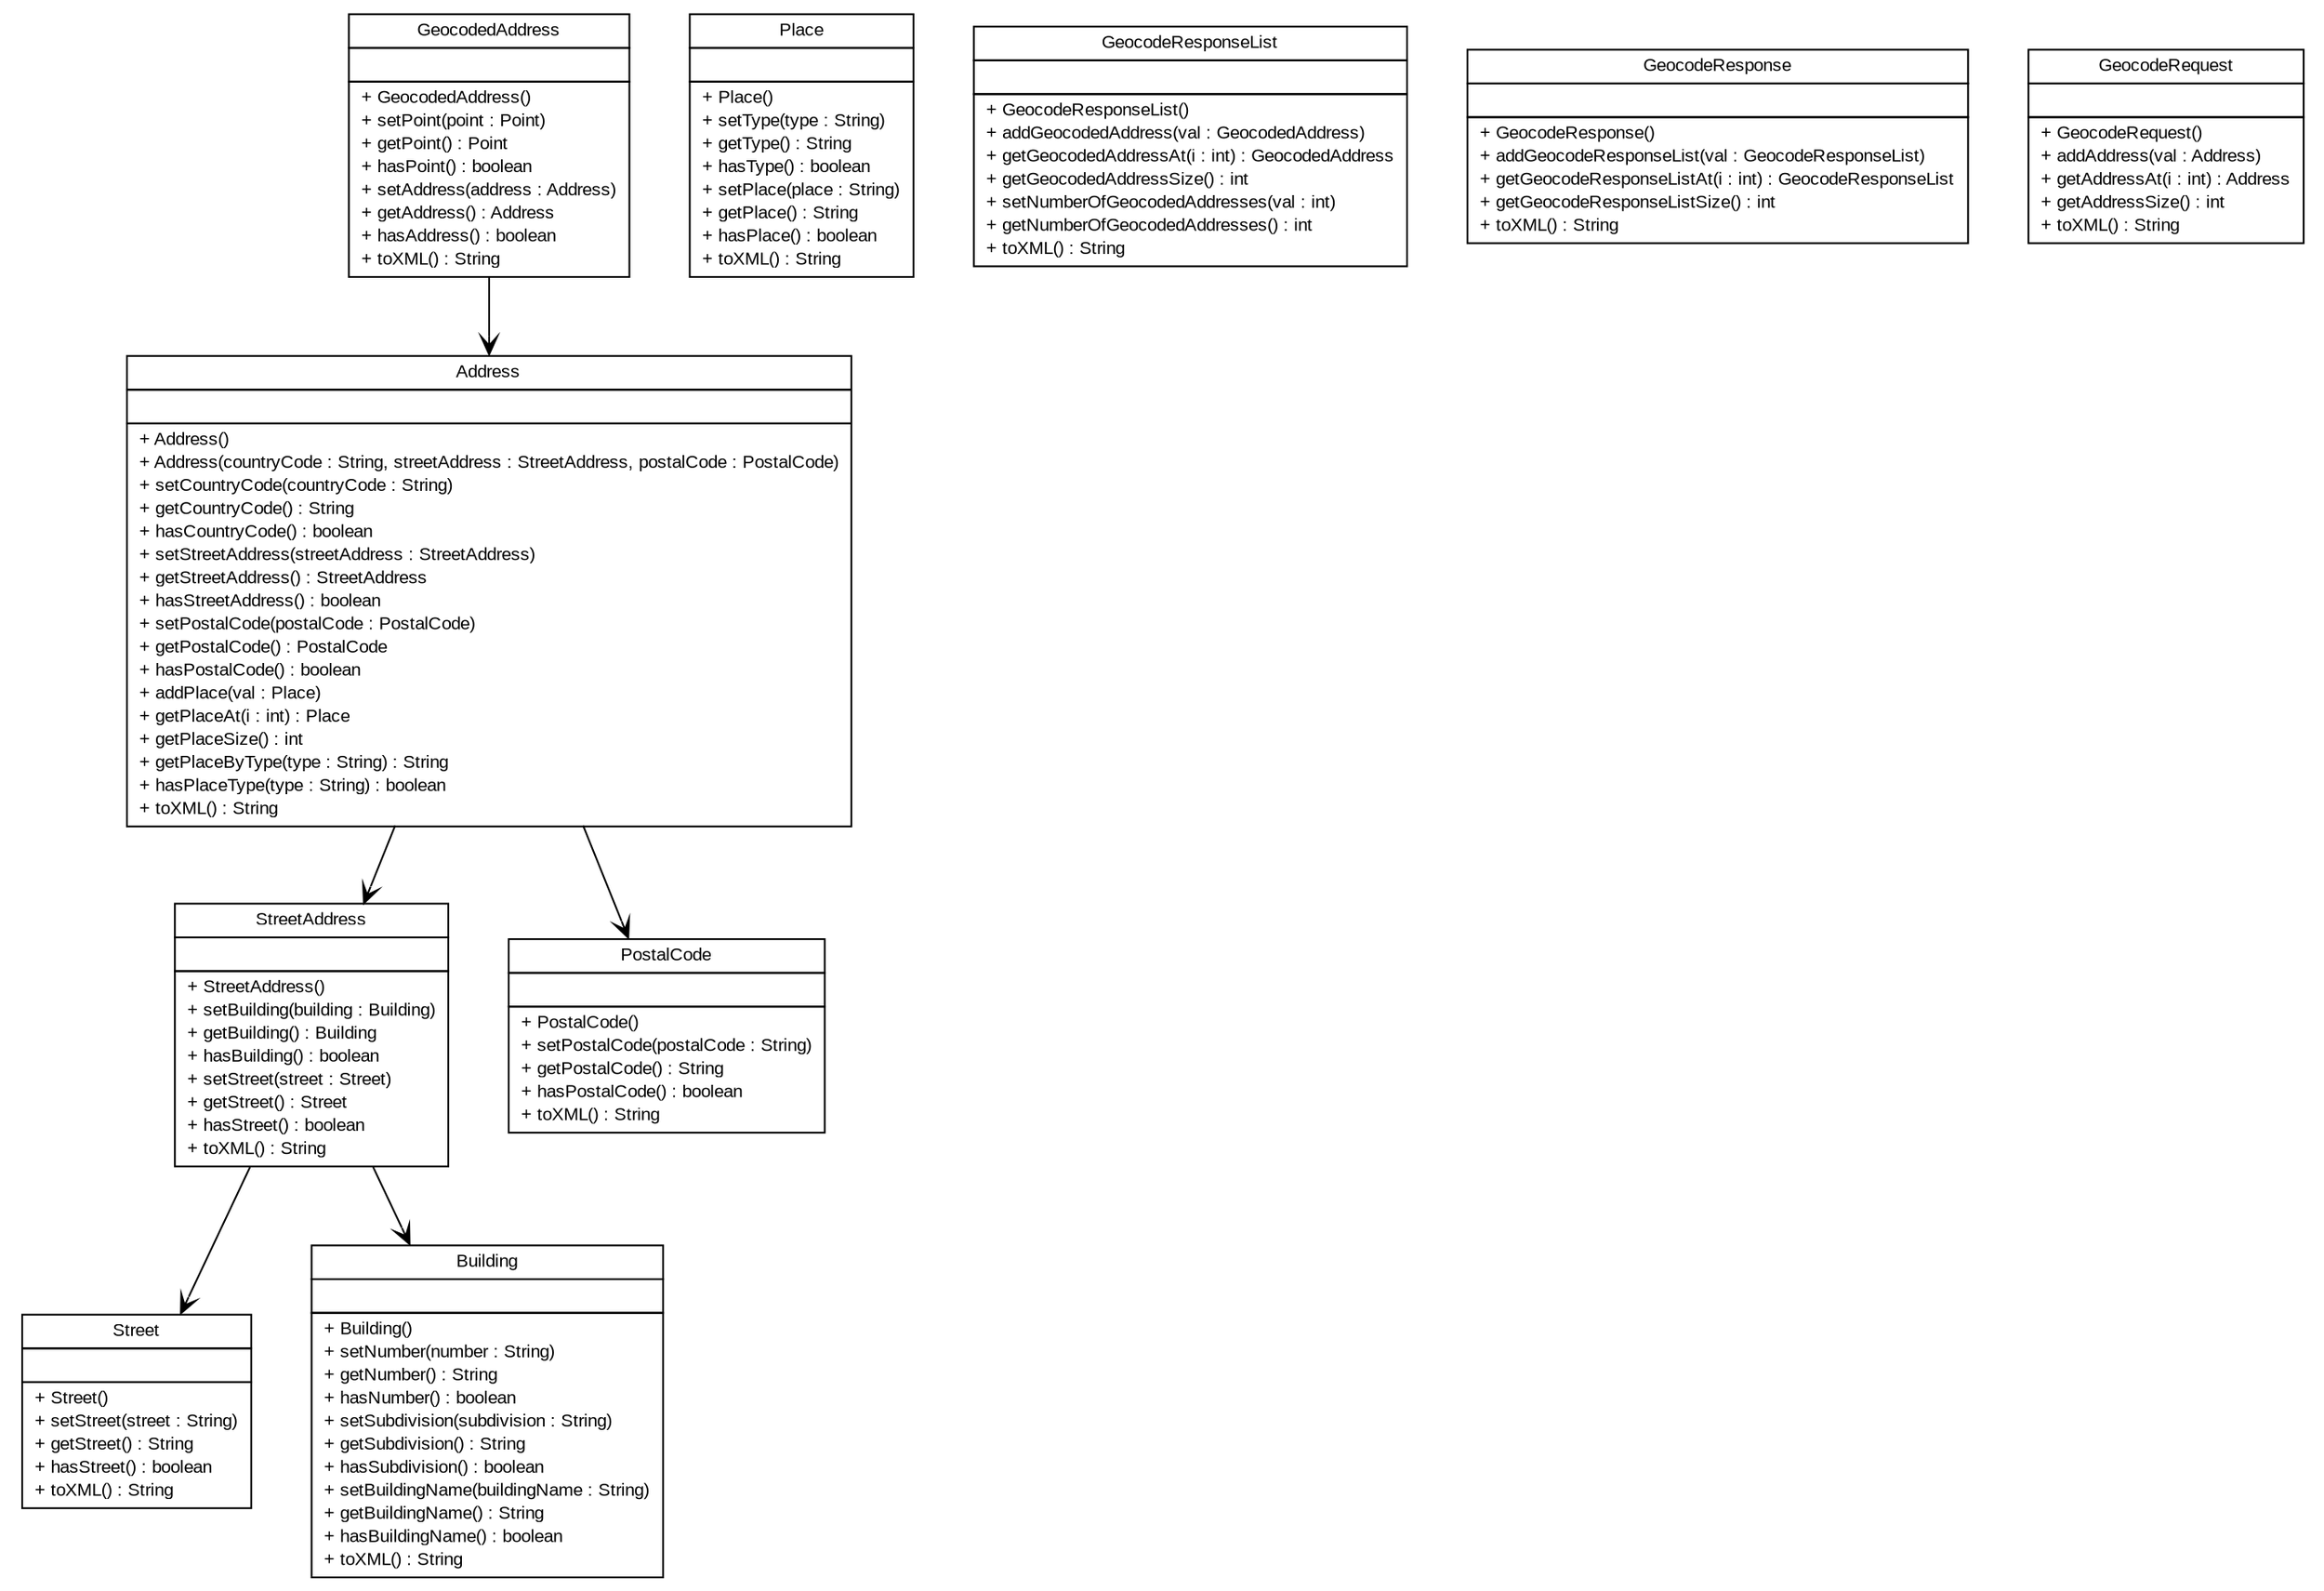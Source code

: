 #!/usr/local/bin/dot
#
# Class diagram 
# Generated by UMLGraph version R5_6 (http://www.umlgraph.org/)
#

digraph G {
	edge [fontname="arial",fontsize=10,labelfontname="arial",labelfontsize=10];
	node [fontname="arial",fontsize=10,shape=plaintext];
	nodesep=0.25;
	ranksep=0.5;
	// nl.mineleni.openls.databinding.openls.StreetAddress
	c776 [label=<<table title="nl.mineleni.openls.databinding.openls.StreetAddress" border="0" cellborder="1" cellspacing="0" cellpadding="2" port="p" href="./StreetAddress.html">
		<tr><td><table border="0" cellspacing="0" cellpadding="1">
<tr><td align="center" balign="center"> StreetAddress </td></tr>
		</table></td></tr>
		<tr><td><table border="0" cellspacing="0" cellpadding="1">
<tr><td align="left" balign="left">  </td></tr>
		</table></td></tr>
		<tr><td><table border="0" cellspacing="0" cellpadding="1">
<tr><td align="left" balign="left"> + StreetAddress() </td></tr>
<tr><td align="left" balign="left"> + setBuilding(building : Building) </td></tr>
<tr><td align="left" balign="left"> + getBuilding() : Building </td></tr>
<tr><td align="left" balign="left"> + hasBuilding() : boolean </td></tr>
<tr><td align="left" balign="left"> + setStreet(street : Street) </td></tr>
<tr><td align="left" balign="left"> + getStreet() : Street </td></tr>
<tr><td align="left" balign="left"> + hasStreet() : boolean </td></tr>
<tr><td align="left" balign="left"> + toXML() : String </td></tr>
		</table></td></tr>
		</table>>, URL="./StreetAddress.html", fontname="arial", fontcolor="black", fontsize=10.0];
	// nl.mineleni.openls.databinding.openls.Street
	c777 [label=<<table title="nl.mineleni.openls.databinding.openls.Street" border="0" cellborder="1" cellspacing="0" cellpadding="2" port="p" href="./Street.html">
		<tr><td><table border="0" cellspacing="0" cellpadding="1">
<tr><td align="center" balign="center"> Street </td></tr>
		</table></td></tr>
		<tr><td><table border="0" cellspacing="0" cellpadding="1">
<tr><td align="left" balign="left">  </td></tr>
		</table></td></tr>
		<tr><td><table border="0" cellspacing="0" cellpadding="1">
<tr><td align="left" balign="left"> + Street() </td></tr>
<tr><td align="left" balign="left"> + setStreet(street : String) </td></tr>
<tr><td align="left" balign="left"> + getStreet() : String </td></tr>
<tr><td align="left" balign="left"> + hasStreet() : boolean </td></tr>
<tr><td align="left" balign="left"> + toXML() : String </td></tr>
		</table></td></tr>
		</table>>, URL="./Street.html", fontname="arial", fontcolor="black", fontsize=10.0];
	// nl.mineleni.openls.databinding.openls.PostalCode
	c778 [label=<<table title="nl.mineleni.openls.databinding.openls.PostalCode" border="0" cellborder="1" cellspacing="0" cellpadding="2" port="p" href="./PostalCode.html">
		<tr><td><table border="0" cellspacing="0" cellpadding="1">
<tr><td align="center" balign="center"> PostalCode </td></tr>
		</table></td></tr>
		<tr><td><table border="0" cellspacing="0" cellpadding="1">
<tr><td align="left" balign="left">  </td></tr>
		</table></td></tr>
		<tr><td><table border="0" cellspacing="0" cellpadding="1">
<tr><td align="left" balign="left"> + PostalCode() </td></tr>
<tr><td align="left" balign="left"> + setPostalCode(postalCode : String) </td></tr>
<tr><td align="left" balign="left"> + getPostalCode() : String </td></tr>
<tr><td align="left" balign="left"> + hasPostalCode() : boolean </td></tr>
<tr><td align="left" balign="left"> + toXML() : String </td></tr>
		</table></td></tr>
		</table>>, URL="./PostalCode.html", fontname="arial", fontcolor="black", fontsize=10.0];
	// nl.mineleni.openls.databinding.openls.Place
	c779 [label=<<table title="nl.mineleni.openls.databinding.openls.Place" border="0" cellborder="1" cellspacing="0" cellpadding="2" port="p" href="./Place.html">
		<tr><td><table border="0" cellspacing="0" cellpadding="1">
<tr><td align="center" balign="center"> Place </td></tr>
		</table></td></tr>
		<tr><td><table border="0" cellspacing="0" cellpadding="1">
<tr><td align="left" balign="left">  </td></tr>
		</table></td></tr>
		<tr><td><table border="0" cellspacing="0" cellpadding="1">
<tr><td align="left" balign="left"> + Place() </td></tr>
<tr><td align="left" balign="left"> + setType(type : String) </td></tr>
<tr><td align="left" balign="left"> + getType() : String </td></tr>
<tr><td align="left" balign="left"> + hasType() : boolean </td></tr>
<tr><td align="left" balign="left"> + setPlace(place : String) </td></tr>
<tr><td align="left" balign="left"> + getPlace() : String </td></tr>
<tr><td align="left" balign="left"> + hasPlace() : boolean </td></tr>
<tr><td align="left" balign="left"> + toXML() : String </td></tr>
		</table></td></tr>
		</table>>, URL="./Place.html", fontname="arial", fontcolor="black", fontsize=10.0];
	// nl.mineleni.openls.databinding.openls.GeocodeResponseList
	c780 [label=<<table title="nl.mineleni.openls.databinding.openls.GeocodeResponseList" border="0" cellborder="1" cellspacing="0" cellpadding="2" port="p" href="./GeocodeResponseList.html">
		<tr><td><table border="0" cellspacing="0" cellpadding="1">
<tr><td align="center" balign="center"> GeocodeResponseList </td></tr>
		</table></td></tr>
		<tr><td><table border="0" cellspacing="0" cellpadding="1">
<tr><td align="left" balign="left">  </td></tr>
		</table></td></tr>
		<tr><td><table border="0" cellspacing="0" cellpadding="1">
<tr><td align="left" balign="left"> + GeocodeResponseList() </td></tr>
<tr><td align="left" balign="left"> + addGeocodedAddress(val : GeocodedAddress) </td></tr>
<tr><td align="left" balign="left"> + getGeocodedAddressAt(i : int) : GeocodedAddress </td></tr>
<tr><td align="left" balign="left"> + getGeocodedAddressSize() : int </td></tr>
<tr><td align="left" balign="left"> + setNumberOfGeocodedAddresses(val : int) </td></tr>
<tr><td align="left" balign="left"> + getNumberOfGeocodedAddresses() : int </td></tr>
<tr><td align="left" balign="left"> + toXML() : String </td></tr>
		</table></td></tr>
		</table>>, URL="./GeocodeResponseList.html", fontname="arial", fontcolor="black", fontsize=10.0];
	// nl.mineleni.openls.databinding.openls.GeocodeResponse
	c781 [label=<<table title="nl.mineleni.openls.databinding.openls.GeocodeResponse" border="0" cellborder="1" cellspacing="0" cellpadding="2" port="p" href="./GeocodeResponse.html">
		<tr><td><table border="0" cellspacing="0" cellpadding="1">
<tr><td align="center" balign="center"> GeocodeResponse </td></tr>
		</table></td></tr>
		<tr><td><table border="0" cellspacing="0" cellpadding="1">
<tr><td align="left" balign="left">  </td></tr>
		</table></td></tr>
		<tr><td><table border="0" cellspacing="0" cellpadding="1">
<tr><td align="left" balign="left"> + GeocodeResponse() </td></tr>
<tr><td align="left" balign="left"> + addGeocodeResponseList(val : GeocodeResponseList) </td></tr>
<tr><td align="left" balign="left"> + getGeocodeResponseListAt(i : int) : GeocodeResponseList </td></tr>
<tr><td align="left" balign="left"> + getGeocodeResponseListSize() : int </td></tr>
<tr><td align="left" balign="left"> + toXML() : String </td></tr>
		</table></td></tr>
		</table>>, URL="./GeocodeResponse.html", fontname="arial", fontcolor="black", fontsize=10.0];
	// nl.mineleni.openls.databinding.openls.GeocodeRequest
	c782 [label=<<table title="nl.mineleni.openls.databinding.openls.GeocodeRequest" border="0" cellborder="1" cellspacing="0" cellpadding="2" port="p" href="./GeocodeRequest.html">
		<tr><td><table border="0" cellspacing="0" cellpadding="1">
<tr><td align="center" balign="center"> GeocodeRequest </td></tr>
		</table></td></tr>
		<tr><td><table border="0" cellspacing="0" cellpadding="1">
<tr><td align="left" balign="left">  </td></tr>
		</table></td></tr>
		<tr><td><table border="0" cellspacing="0" cellpadding="1">
<tr><td align="left" balign="left"> + GeocodeRequest() </td></tr>
<tr><td align="left" balign="left"> + addAddress(val : Address) </td></tr>
<tr><td align="left" balign="left"> + getAddressAt(i : int) : Address </td></tr>
<tr><td align="left" balign="left"> + getAddressSize() : int </td></tr>
<tr><td align="left" balign="left"> + toXML() : String </td></tr>
		</table></td></tr>
		</table>>, URL="./GeocodeRequest.html", fontname="arial", fontcolor="black", fontsize=10.0];
	// nl.mineleni.openls.databinding.openls.GeocodedAddress
	c783 [label=<<table title="nl.mineleni.openls.databinding.openls.GeocodedAddress" border="0" cellborder="1" cellspacing="0" cellpadding="2" port="p" href="./GeocodedAddress.html">
		<tr><td><table border="0" cellspacing="0" cellpadding="1">
<tr><td align="center" balign="center"> GeocodedAddress </td></tr>
		</table></td></tr>
		<tr><td><table border="0" cellspacing="0" cellpadding="1">
<tr><td align="left" balign="left">  </td></tr>
		</table></td></tr>
		<tr><td><table border="0" cellspacing="0" cellpadding="1">
<tr><td align="left" balign="left"> + GeocodedAddress() </td></tr>
<tr><td align="left" balign="left"> + setPoint(point : Point) </td></tr>
<tr><td align="left" balign="left"> + getPoint() : Point </td></tr>
<tr><td align="left" balign="left"> + hasPoint() : boolean </td></tr>
<tr><td align="left" balign="left"> + setAddress(address : Address) </td></tr>
<tr><td align="left" balign="left"> + getAddress() : Address </td></tr>
<tr><td align="left" balign="left"> + hasAddress() : boolean </td></tr>
<tr><td align="left" balign="left"> + toXML() : String </td></tr>
		</table></td></tr>
		</table>>, URL="./GeocodedAddress.html", fontname="arial", fontcolor="black", fontsize=10.0];
	// nl.mineleni.openls.databinding.openls.Building
	c784 [label=<<table title="nl.mineleni.openls.databinding.openls.Building" border="0" cellborder="1" cellspacing="0" cellpadding="2" port="p" href="./Building.html">
		<tr><td><table border="0" cellspacing="0" cellpadding="1">
<tr><td align="center" balign="center"> Building </td></tr>
		</table></td></tr>
		<tr><td><table border="0" cellspacing="0" cellpadding="1">
<tr><td align="left" balign="left">  </td></tr>
		</table></td></tr>
		<tr><td><table border="0" cellspacing="0" cellpadding="1">
<tr><td align="left" balign="left"> + Building() </td></tr>
<tr><td align="left" balign="left"> + setNumber(number : String) </td></tr>
<tr><td align="left" balign="left"> + getNumber() : String </td></tr>
<tr><td align="left" balign="left"> + hasNumber() : boolean </td></tr>
<tr><td align="left" balign="left"> + setSubdivision(subdivision : String) </td></tr>
<tr><td align="left" balign="left"> + getSubdivision() : String </td></tr>
<tr><td align="left" balign="left"> + hasSubdivision() : boolean </td></tr>
<tr><td align="left" balign="left"> + setBuildingName(buildingName : String) </td></tr>
<tr><td align="left" balign="left"> + getBuildingName() : String </td></tr>
<tr><td align="left" balign="left"> + hasBuildingName() : boolean </td></tr>
<tr><td align="left" balign="left"> + toXML() : String </td></tr>
		</table></td></tr>
		</table>>, URL="./Building.html", fontname="arial", fontcolor="black", fontsize=10.0];
	// nl.mineleni.openls.databinding.openls.Address
	c785 [label=<<table title="nl.mineleni.openls.databinding.openls.Address" border="0" cellborder="1" cellspacing="0" cellpadding="2" port="p" href="./Address.html">
		<tr><td><table border="0" cellspacing="0" cellpadding="1">
<tr><td align="center" balign="center"> Address </td></tr>
		</table></td></tr>
		<tr><td><table border="0" cellspacing="0" cellpadding="1">
<tr><td align="left" balign="left">  </td></tr>
		</table></td></tr>
		<tr><td><table border="0" cellspacing="0" cellpadding="1">
<tr><td align="left" balign="left"> + Address() </td></tr>
<tr><td align="left" balign="left"> + Address(countryCode : String, streetAddress : StreetAddress, postalCode : PostalCode) </td></tr>
<tr><td align="left" balign="left"> + setCountryCode(countryCode : String) </td></tr>
<tr><td align="left" balign="left"> + getCountryCode() : String </td></tr>
<tr><td align="left" balign="left"> + hasCountryCode() : boolean </td></tr>
<tr><td align="left" balign="left"> + setStreetAddress(streetAddress : StreetAddress) </td></tr>
<tr><td align="left" balign="left"> + getStreetAddress() : StreetAddress </td></tr>
<tr><td align="left" balign="left"> + hasStreetAddress() : boolean </td></tr>
<tr><td align="left" balign="left"> + setPostalCode(postalCode : PostalCode) </td></tr>
<tr><td align="left" balign="left"> + getPostalCode() : PostalCode </td></tr>
<tr><td align="left" balign="left"> + hasPostalCode() : boolean </td></tr>
<tr><td align="left" balign="left"> + addPlace(val : Place) </td></tr>
<tr><td align="left" balign="left"> + getPlaceAt(i : int) : Place </td></tr>
<tr><td align="left" balign="left"> + getPlaceSize() : int </td></tr>
<tr><td align="left" balign="left"> + getPlaceByType(type : String) : String </td></tr>
<tr><td align="left" balign="left"> + hasPlaceType(type : String) : boolean </td></tr>
<tr><td align="left" balign="left"> + toXML() : String </td></tr>
		</table></td></tr>
		</table>>, URL="./Address.html", fontname="arial", fontcolor="black", fontsize=10.0];
	// nl.mineleni.openls.databinding.openls.StreetAddress NAVASSOC nl.mineleni.openls.databinding.openls.Building
	c776:p -> c784:p [taillabel="", label="", headlabel="", fontname="arial", fontcolor="black", fontsize=10.0, color="black", arrowhead=open];
	// nl.mineleni.openls.databinding.openls.StreetAddress NAVASSOC nl.mineleni.openls.databinding.openls.Street
	c776:p -> c777:p [taillabel="", label="", headlabel="", fontname="arial", fontcolor="black", fontsize=10.0, color="black", arrowhead=open];
	// nl.mineleni.openls.databinding.openls.GeocodedAddress NAVASSOC nl.mineleni.openls.databinding.openls.Address
	c783:p -> c785:p [taillabel="", label="", headlabel="", fontname="arial", fontcolor="black", fontsize=10.0, color="black", arrowhead=open];
	// nl.mineleni.openls.databinding.openls.Address NAVASSOC nl.mineleni.openls.databinding.openls.StreetAddress
	c785:p -> c776:p [taillabel="", label="", headlabel="", fontname="arial", fontcolor="black", fontsize=10.0, color="black", arrowhead=open];
	// nl.mineleni.openls.databinding.openls.Address NAVASSOC nl.mineleni.openls.databinding.openls.PostalCode
	c785:p -> c778:p [taillabel="", label="", headlabel="", fontname="arial", fontcolor="black", fontsize=10.0, color="black", arrowhead=open];
}

